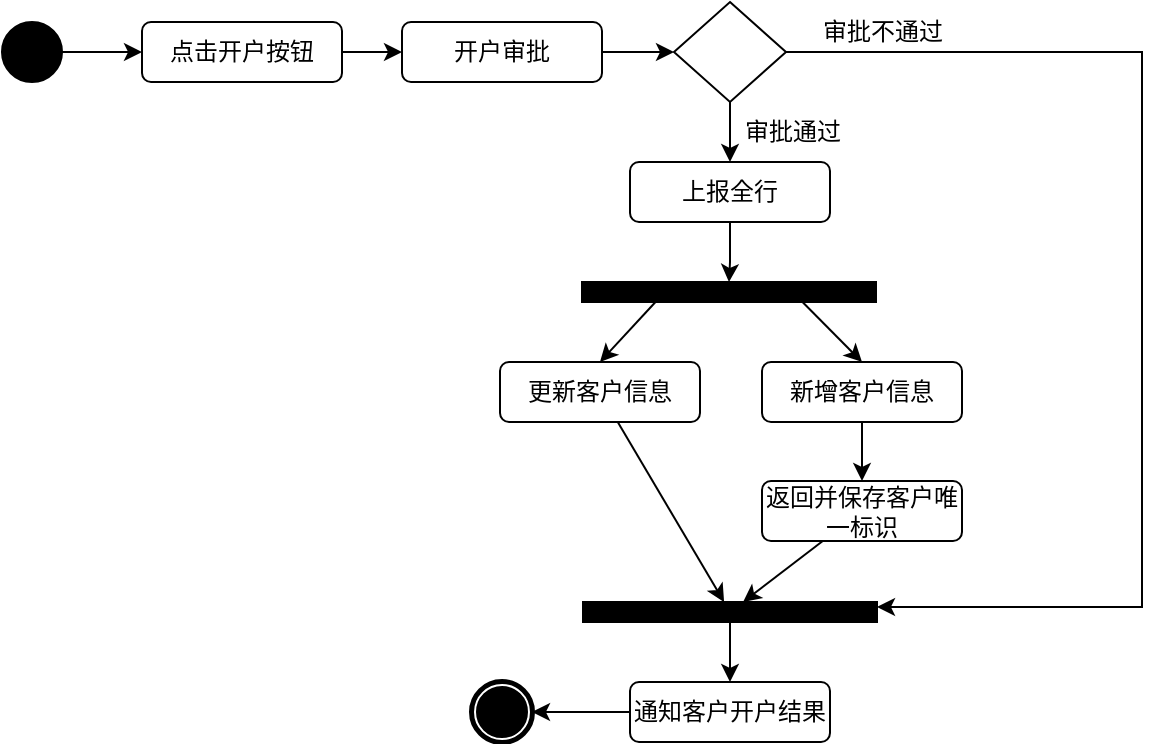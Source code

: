 <mxfile version="21.6.8" type="github">
  <diagram name="第 1 页" id="KpwH38NJhL-2iP__na4u">
    <mxGraphModel dx="1166" dy="775" grid="1" gridSize="10" guides="1" tooltips="1" connect="1" arrows="1" fold="1" page="1" pageScale="1" pageWidth="827" pageHeight="1169" math="0" shadow="0">
      <root>
        <mxCell id="0" />
        <mxCell id="1" parent="0" />
        <mxCell id="4NqjiliNqMVZv8EwBXte-3" value="" style="edgeStyle=orthogonalEdgeStyle;rounded=0;orthogonalLoop=1;jettySize=auto;html=1;" parent="1" source="4NqjiliNqMVZv8EwBXte-1" target="4NqjiliNqMVZv8EwBXte-2" edge="1">
          <mxGeometry relative="1" as="geometry" />
        </mxCell>
        <mxCell id="4NqjiliNqMVZv8EwBXte-1" value="" style="ellipse;whiteSpace=wrap;html=1;rounded=0;shadow=0;comic=0;labelBackgroundColor=none;strokeWidth=1;fillColor=#000000;fontFamily=Verdana;fontSize=12;align=center;" parent="1" vertex="1">
          <mxGeometry x="50" y="340" width="30" height="30" as="geometry" />
        </mxCell>
        <mxCell id="4NqjiliNqMVZv8EwBXte-7" value="" style="edgeStyle=orthogonalEdgeStyle;rounded=0;orthogonalLoop=1;jettySize=auto;html=1;" parent="1" source="4NqjiliNqMVZv8EwBXte-2" target="4NqjiliNqMVZv8EwBXte-6" edge="1">
          <mxGeometry relative="1" as="geometry" />
        </mxCell>
        <mxCell id="4NqjiliNqMVZv8EwBXte-2" value="点击开户按钮" style="rounded=1;whiteSpace=wrap;html=1;" parent="1" vertex="1">
          <mxGeometry x="120" y="340" width="100" height="30" as="geometry" />
        </mxCell>
        <mxCell id="4NqjiliNqMVZv8EwBXte-9" value="" style="edgeStyle=orthogonalEdgeStyle;rounded=0;orthogonalLoop=1;jettySize=auto;html=1;" parent="1" source="4NqjiliNqMVZv8EwBXte-6" target="4NqjiliNqMVZv8EwBXte-8" edge="1">
          <mxGeometry relative="1" as="geometry" />
        </mxCell>
        <mxCell id="4NqjiliNqMVZv8EwBXte-6" value="开户审批" style="rounded=1;whiteSpace=wrap;html=1;" parent="1" vertex="1">
          <mxGeometry x="250" y="340" width="100" height="30" as="geometry" />
        </mxCell>
        <mxCell id="4NqjiliNqMVZv8EwBXte-11" value="" style="edgeStyle=orthogonalEdgeStyle;rounded=0;orthogonalLoop=1;jettySize=auto;html=1;" parent="1" source="4NqjiliNqMVZv8EwBXte-8" target="4NqjiliNqMVZv8EwBXte-10" edge="1">
          <mxGeometry relative="1" as="geometry" />
        </mxCell>
        <mxCell id="4NqjiliNqMVZv8EwBXte-24" style="edgeStyle=orthogonalEdgeStyle;rounded=0;orthogonalLoop=1;jettySize=auto;html=1;entryX=1;entryY=0.25;entryDx=0;entryDy=0;" parent="1" source="4NqjiliNqMVZv8EwBXte-8" target="4NqjiliNqMVZv8EwBXte-20" edge="1">
          <mxGeometry relative="1" as="geometry">
            <Array as="points">
              <mxPoint x="620" y="355" />
              <mxPoint x="620" y="633" />
            </Array>
          </mxGeometry>
        </mxCell>
        <mxCell id="4NqjiliNqMVZv8EwBXte-8" value="" style="rhombus;whiteSpace=wrap;html=1;" parent="1" vertex="1">
          <mxGeometry x="386" y="330" width="56" height="50" as="geometry" />
        </mxCell>
        <mxCell id="4NqjiliNqMVZv8EwBXte-13" style="edgeStyle=orthogonalEdgeStyle;rounded=0;orthogonalLoop=1;jettySize=auto;html=1;entryX=0.5;entryY=0;entryDx=0;entryDy=0;" parent="1" source="4NqjiliNqMVZv8EwBXte-10" target="4NqjiliNqMVZv8EwBXte-12" edge="1">
          <mxGeometry relative="1" as="geometry" />
        </mxCell>
        <mxCell id="4NqjiliNqMVZv8EwBXte-10" value="上报全行" style="rounded=1;whiteSpace=wrap;html=1;" parent="1" vertex="1">
          <mxGeometry x="364" y="410" width="100" height="30" as="geometry" />
        </mxCell>
        <mxCell id="4NqjiliNqMVZv8EwBXte-12" value="" style="whiteSpace=wrap;html=1;rounded=0;shadow=0;comic=0;labelBackgroundColor=none;strokeWidth=1;fillColor=#000000;fontFamily=Verdana;fontSize=12;align=center;rotation=0;" parent="1" vertex="1">
          <mxGeometry x="340" y="470" width="147" height="10" as="geometry" />
        </mxCell>
        <mxCell id="4NqjiliNqMVZv8EwBXte-21" value="" style="rounded=0;orthogonalLoop=1;jettySize=auto;html=1;" parent="1" source="4NqjiliNqMVZv8EwBXte-14" target="4NqjiliNqMVZv8EwBXte-20" edge="1">
          <mxGeometry relative="1" as="geometry" />
        </mxCell>
        <mxCell id="4NqjiliNqMVZv8EwBXte-14" value="更新客户信息" style="rounded=1;whiteSpace=wrap;html=1;" parent="1" vertex="1">
          <mxGeometry x="299" y="510" width="100" height="30" as="geometry" />
        </mxCell>
        <mxCell id="4NqjiliNqMVZv8EwBXte-19" value="" style="edgeStyle=orthogonalEdgeStyle;rounded=0;orthogonalLoop=1;jettySize=auto;html=1;" parent="1" source="4NqjiliNqMVZv8EwBXte-15" target="4NqjiliNqMVZv8EwBXte-18" edge="1">
          <mxGeometry relative="1" as="geometry" />
        </mxCell>
        <mxCell id="4NqjiliNqMVZv8EwBXte-15" value="新增客户信息" style="rounded=1;whiteSpace=wrap;html=1;" parent="1" vertex="1">
          <mxGeometry x="430" y="510" width="100" height="30" as="geometry" />
        </mxCell>
        <mxCell id="4NqjiliNqMVZv8EwBXte-16" value="" style="endArrow=classic;html=1;rounded=0;exitX=0.25;exitY=1;exitDx=0;exitDy=0;entryX=0.5;entryY=0;entryDx=0;entryDy=0;" parent="1" source="4NqjiliNqMVZv8EwBXte-12" target="4NqjiliNqMVZv8EwBXte-14" edge="1">
          <mxGeometry width="50" height="50" relative="1" as="geometry">
            <mxPoint x="290" y="630" as="sourcePoint" />
            <mxPoint x="340" y="580" as="targetPoint" />
          </mxGeometry>
        </mxCell>
        <mxCell id="4NqjiliNqMVZv8EwBXte-17" value="" style="endArrow=classic;html=1;rounded=0;exitX=0.75;exitY=1;exitDx=0;exitDy=0;entryX=0.5;entryY=0;entryDx=0;entryDy=0;" parent="1" source="4NqjiliNqMVZv8EwBXte-12" target="4NqjiliNqMVZv8EwBXte-15" edge="1">
          <mxGeometry width="50" height="50" relative="1" as="geometry">
            <mxPoint x="387" y="490" as="sourcePoint" />
            <mxPoint x="359" y="520" as="targetPoint" />
          </mxGeometry>
        </mxCell>
        <mxCell id="4NqjiliNqMVZv8EwBXte-22" value="" style="rounded=0;orthogonalLoop=1;jettySize=auto;html=1;" parent="1" source="4NqjiliNqMVZv8EwBXte-18" target="4NqjiliNqMVZv8EwBXte-20" edge="1">
          <mxGeometry relative="1" as="geometry" />
        </mxCell>
        <mxCell id="4NqjiliNqMVZv8EwBXte-18" value="返回并保存客户唯一标识" style="rounded=1;whiteSpace=wrap;html=1;" parent="1" vertex="1">
          <mxGeometry x="430" y="569.5" width="100" height="30" as="geometry" />
        </mxCell>
        <mxCell id="4NqjiliNqMVZv8EwBXte-28" value="" style="edgeStyle=orthogonalEdgeStyle;rounded=0;orthogonalLoop=1;jettySize=auto;html=1;" parent="1" source="4NqjiliNqMVZv8EwBXte-20" target="4NqjiliNqMVZv8EwBXte-27" edge="1">
          <mxGeometry relative="1" as="geometry" />
        </mxCell>
        <mxCell id="4NqjiliNqMVZv8EwBXte-20" value="" style="whiteSpace=wrap;html=1;rounded=0;shadow=0;comic=0;labelBackgroundColor=none;strokeWidth=1;fillColor=#000000;fontFamily=Verdana;fontSize=12;align=center;rotation=0;" parent="1" vertex="1">
          <mxGeometry x="340.5" y="630" width="147" height="10" as="geometry" />
        </mxCell>
        <mxCell id="4NqjiliNqMVZv8EwBXte-23" value="审批通过" style="text;html=1;align=center;verticalAlign=middle;resizable=0;points=[];autosize=1;strokeColor=none;fillColor=none;" parent="1" vertex="1">
          <mxGeometry x="410" y="380" width="70" height="30" as="geometry" />
        </mxCell>
        <mxCell id="4NqjiliNqMVZv8EwBXte-25" value="审批不通过" style="text;html=1;align=center;verticalAlign=middle;resizable=0;points=[];autosize=1;strokeColor=none;fillColor=none;" parent="1" vertex="1">
          <mxGeometry x="450" y="330" width="80" height="30" as="geometry" />
        </mxCell>
        <mxCell id="4NqjiliNqMVZv8EwBXte-30" value="" style="edgeStyle=orthogonalEdgeStyle;rounded=0;orthogonalLoop=1;jettySize=auto;html=1;" parent="1" source="4NqjiliNqMVZv8EwBXte-27" target="4NqjiliNqMVZv8EwBXte-29" edge="1">
          <mxGeometry relative="1" as="geometry" />
        </mxCell>
        <mxCell id="4NqjiliNqMVZv8EwBXte-27" value="通知客户开户结果" style="rounded=1;whiteSpace=wrap;html=1;" parent="1" vertex="1">
          <mxGeometry x="364" y="670" width="100" height="30" as="geometry" />
        </mxCell>
        <mxCell id="4NqjiliNqMVZv8EwBXte-29" value="" style="shape=mxgraph.bpmn.shape;html=1;verticalLabelPosition=bottom;labelBackgroundColor=#ffffff;verticalAlign=top;perimeter=ellipsePerimeter;outline=end;symbol=terminate;rounded=0;shadow=0;comic=0;strokeWidth=1;fontFamily=Verdana;fontSize=12;align=center;" parent="1" vertex="1">
          <mxGeometry x="285" y="670" width="30" height="30" as="geometry" />
        </mxCell>
      </root>
    </mxGraphModel>
  </diagram>
</mxfile>
